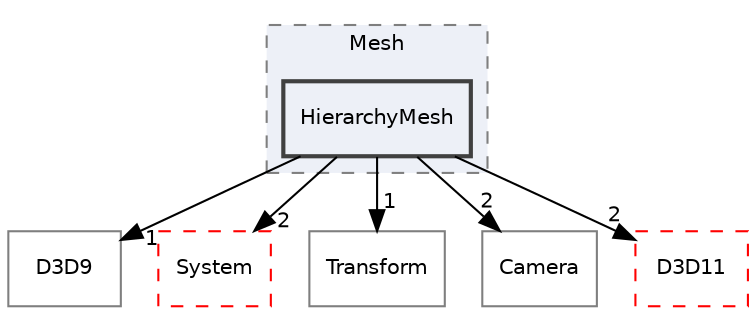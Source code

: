digraph "C:/Users/shiih/Desktop/kiyosumi/DX11Template/Source/Game/Component/Mesh/HierarchyMesh"
{
 // LATEX_PDF_SIZE
  edge [fontname="Helvetica",fontsize="10",labelfontname="Helvetica",labelfontsize="10"];
  node [fontname="Helvetica",fontsize="10",shape=record];
  compound=true
  subgraph clusterdir_3d90fbdaea75e4290bd37fcdd80cb64c {
    graph [ bgcolor="#edf0f7", pencolor="grey50", style="filled,dashed,", label="Mesh", fontname="Helvetica", fontsize="10", URL="dir_3d90fbdaea75e4290bd37fcdd80cb64c.html"]
  dir_c88360007f92c9360c6bb5d2a08109ab [shape=box, label="HierarchyMesh", style="filled,bold,", fillcolor="#edf0f7", color="grey25", URL="dir_c88360007f92c9360c6bb5d2a08109ab.html"];
  }
  dir_64b7932af7e910a5dab36cb52f15c61f [shape=box, label="D3D9", style="", fillcolor="#edf0f7", color="grey50", URL="dir_64b7932af7e910a5dab36cb52f15c61f.html"];
  dir_86602465ad759445696399282595f21f [shape=box, label="System", style="dashed,", fillcolor="#edf0f7", color="red", URL="dir_86602465ad759445696399282595f21f.html"];
  dir_87d4fc19022d307d8a33035c79f1d71e [shape=box, label="Transform", style="", fillcolor="#edf0f7", color="grey50", URL="dir_87d4fc19022d307d8a33035c79f1d71e.html"];
  dir_c1403a311cad45b8ce53ca54ee5f9482 [shape=box, label="Camera", style="", fillcolor="#edf0f7", color="grey50", URL="dir_c1403a311cad45b8ce53ca54ee5f9482.html"];
  dir_d6f806a0f8acb4e9216b2e39be4b704c [shape=box, label="D3D11", style="dashed,", fillcolor="#edf0f7", color="red", URL="dir_d6f806a0f8acb4e9216b2e39be4b704c.html"];
  dir_c88360007f92c9360c6bb5d2a08109ab->dir_64b7932af7e910a5dab36cb52f15c61f [headlabel="1", labeldistance=1.5 headhref="dir_000008_000004.html"];
  dir_c88360007f92c9360c6bb5d2a08109ab->dir_86602465ad759445696399282595f21f [headlabel="2", labeldistance=1.5 headhref="dir_000008_000025.html"];
  dir_c88360007f92c9360c6bb5d2a08109ab->dir_87d4fc19022d307d8a33035c79f1d71e [headlabel="1", labeldistance=1.5 headhref="dir_000008_000027.html"];
  dir_c88360007f92c9360c6bb5d2a08109ab->dir_c1403a311cad45b8ce53ca54ee5f9482 [headlabel="2", labeldistance=1.5 headhref="dir_000008_000000.html"];
  dir_c88360007f92c9360c6bb5d2a08109ab->dir_d6f806a0f8acb4e9216b2e39be4b704c [headlabel="2", labeldistance=1.5 headhref="dir_000008_000003.html"];
}
